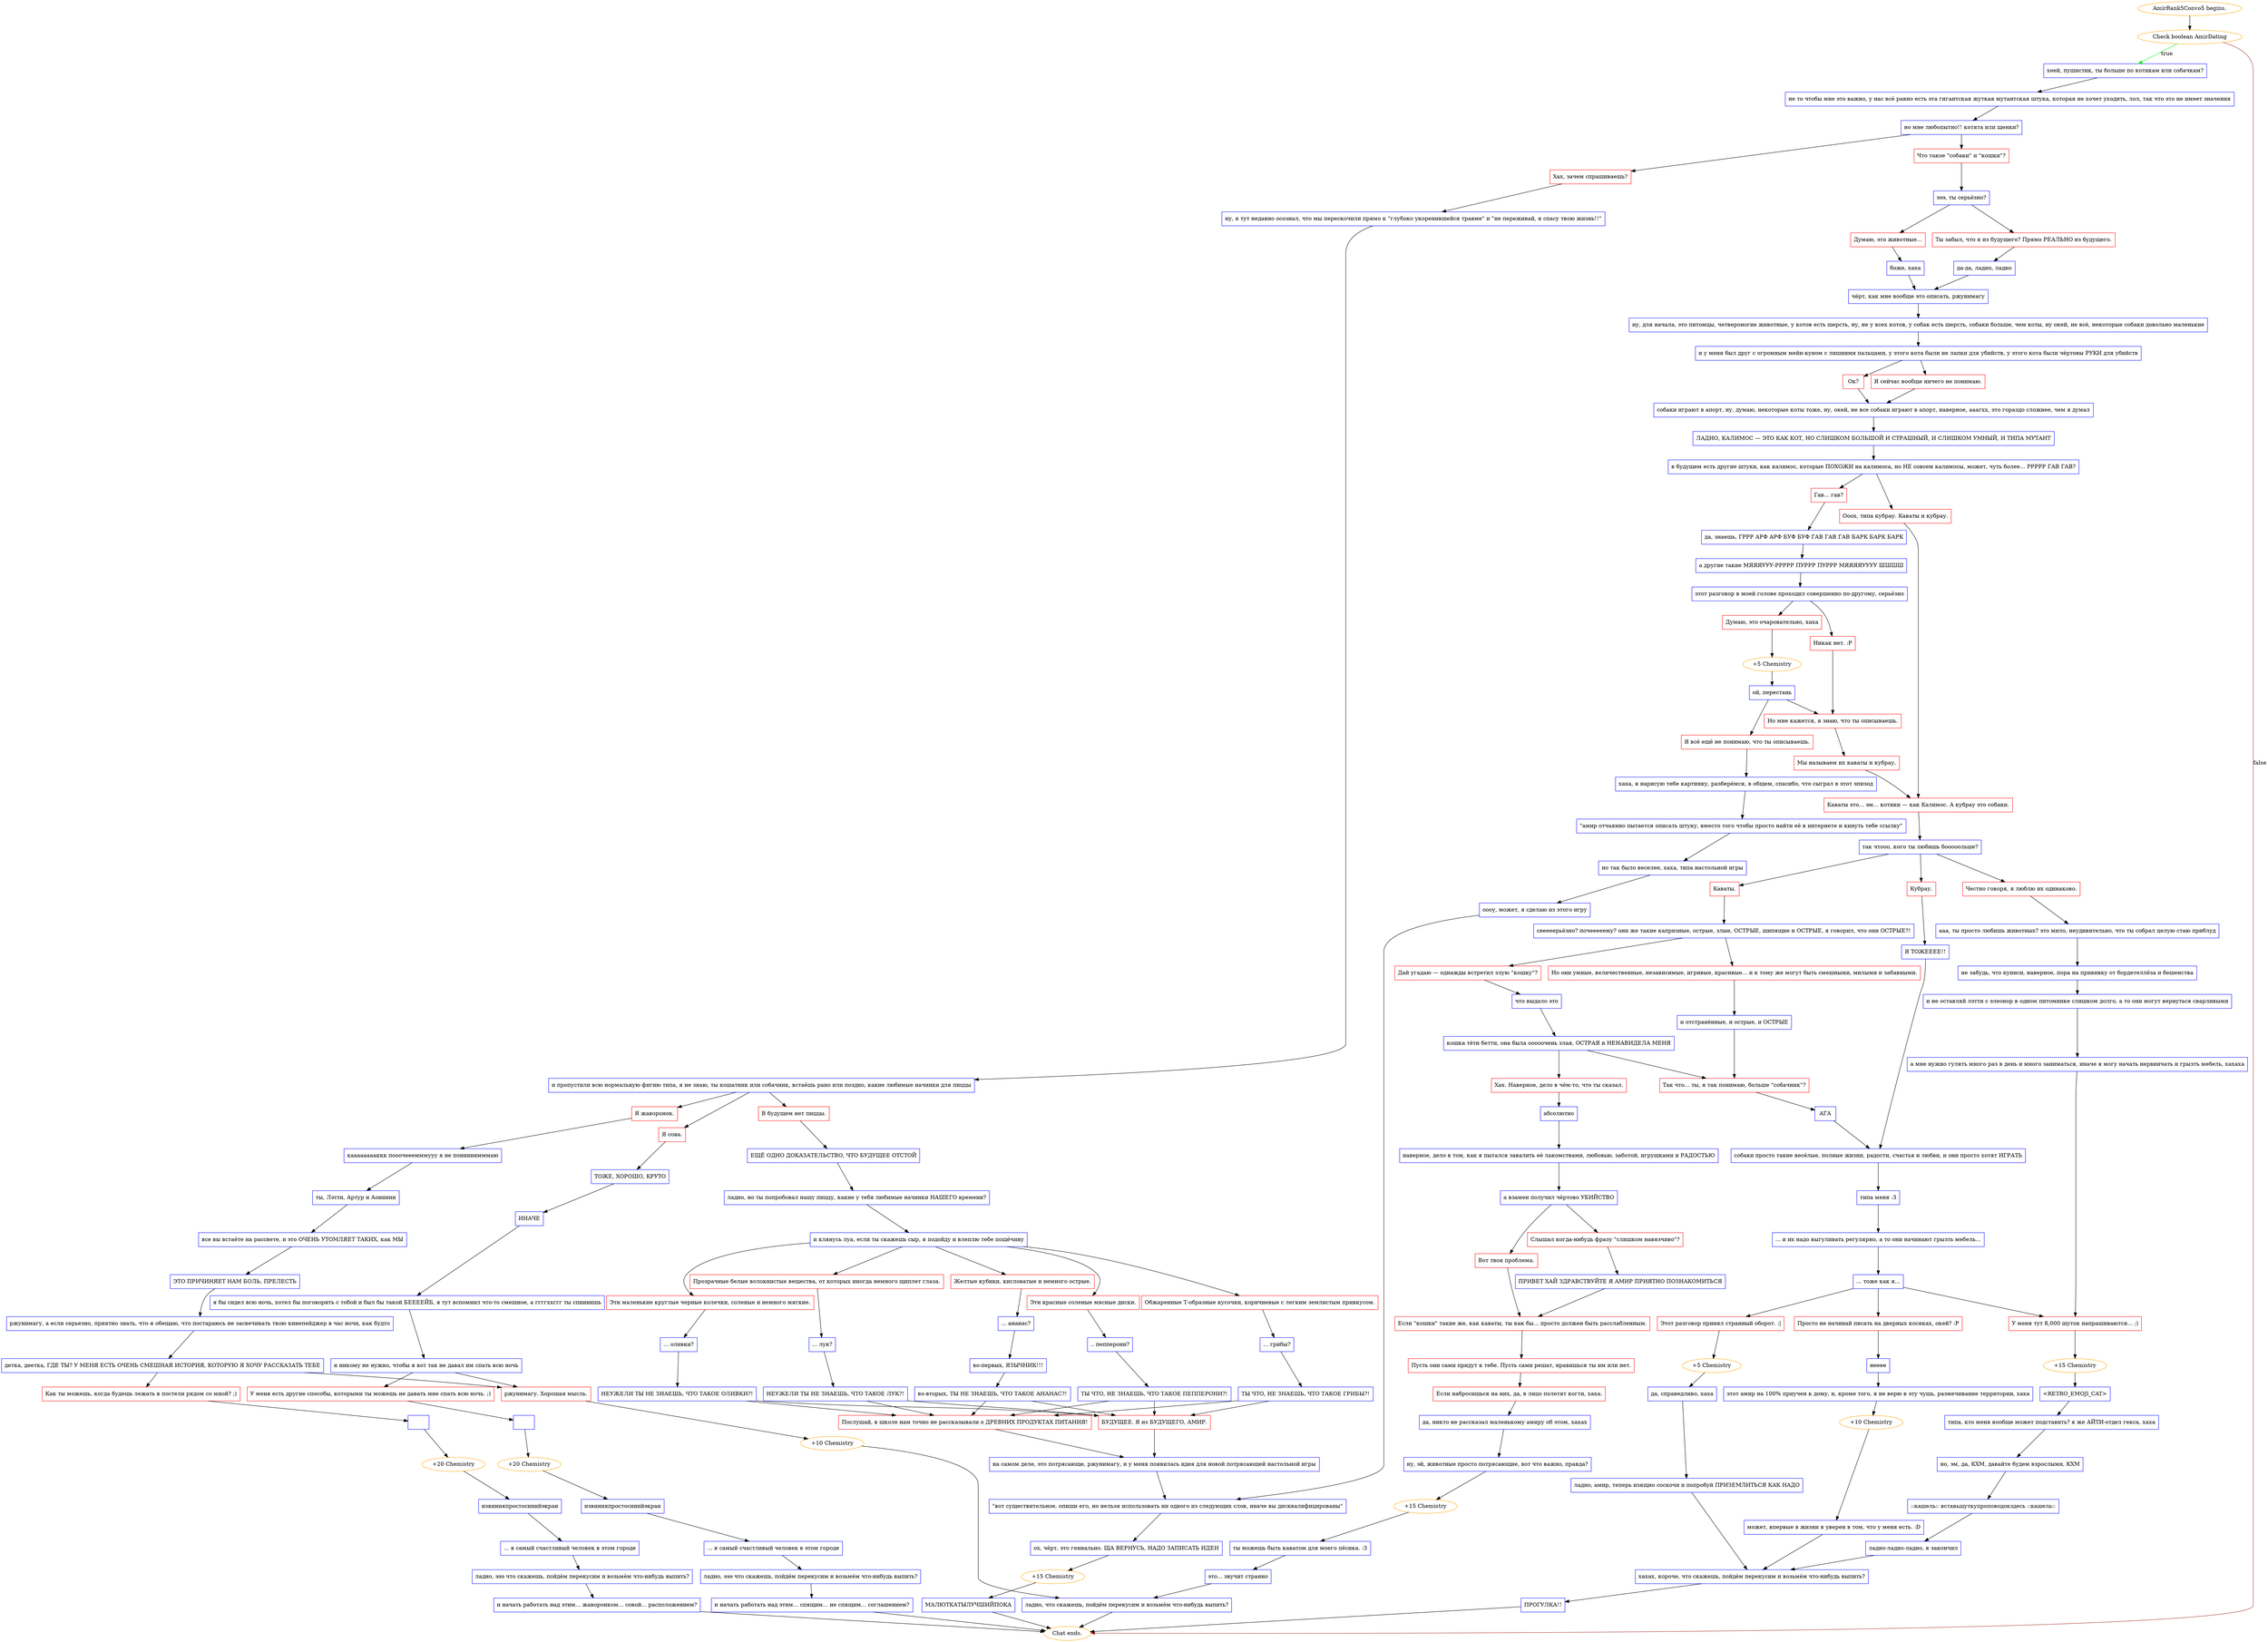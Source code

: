 digraph {
	"AmirRank5Convo5 begins." [color=orange];
		"AmirRank5Convo5 begins." -> j3879414663;
	j3879414663 [label="Check boolean AmirDating",color=orange];
		j3879414663 -> j1574863292 [label=true,color=green];
		j3879414663 -> "Chat ends." [label=false,color=brown];
	j1574863292 [label="хеей, пушистик, ты больше по котикам или собачкам?",shape=box,color=blue];
		j1574863292 -> j2767915112;
	"Chat ends." [color=orange];
	j2767915112 [label="не то чтобы мне это важно, у нас всё равно есть эта гигантская жуткая мутантская штука, которая не хочет уходить, лол, так что это не имеет значения",shape=box,color=blue];
		j2767915112 -> j2824320944;
	j2824320944 [label="но мне любопытно!! котята или щенки?",shape=box,color=blue];
		j2824320944 -> j2138045213;
		j2824320944 -> j181531810;
	j2138045213 [label="Что такое \"собаки\" и \"кошки\"?",shape=box,color=red];
		j2138045213 -> j43285075;
	j181531810 [label="Хах, зачем спрашиваешь?",shape=box,color=red];
		j181531810 -> j307931490;
	j43285075 [label="эээ, ты серьёзно?",shape=box,color=blue];
		j43285075 -> j41878608;
		j43285075 -> j1844867907;
	j307931490 [label="ну, я тут недавно осознал, что мы перескочили прямо к \"глубоко укоренившейся травме\" и \"не переживай, я спасу твою жизнь!!\"",shape=box,color=blue];
		j307931490 -> j323758469;
	j41878608 [label="Ты забыл, что я из будущего? Прямо РЕАЛЬНО из будущего.",shape=box,color=red];
		j41878608 -> j3308605867;
	j1844867907 [label="Думаю, это животные...",shape=box,color=red];
		j1844867907 -> j3723363615;
	j323758469 [label="и пропустили всю нормальную фигню типа, я не знаю, ты кошатник или собачник, встаёшь рано или поздно, какие любимые начинки для пиццы",shape=box,color=blue];
		j323758469 -> j3728830296;
		j323758469 -> j2003404426;
		j323758469 -> j1902574565;
	j3308605867 [label="да-да, ладно, ладно",shape=box,color=blue];
		j3308605867 -> j3536823791;
	j3723363615 [label="боже, хаха",shape=box,color=blue];
		j3723363615 -> j3536823791;
	j3728830296 [label="Я жаворонок.",shape=box,color=red];
		j3728830296 -> j778574026;
	j2003404426 [label="Я сова.",shape=box,color=red];
		j2003404426 -> j970794715;
	j1902574565 [label="В будущем нет пиццы.",shape=box,color=red];
		j1902574565 -> j2125842862;
	j3536823791 [label="чёрт, как мне вообще это описать, ржунимагу",shape=box,color=blue];
		j3536823791 -> j2862538687;
	j778574026 [label="кааааааааккк пооочееемммууу я не пониииимммаю",shape=box,color=blue];
		j778574026 -> j3191169894;
	j970794715 [label="ТОЖЕ, ХОРОШО, КРУТО",shape=box,color=blue];
		j970794715 -> j1102410447;
	j2125842862 [label="ЕЩЁ ОДНО ДОКАЗАТЕЛЬСТВО, ЧТО БУДУЩЕЕ ОТСТОЙ",shape=box,color=blue];
		j2125842862 -> j3709031658;
	j2862538687 [label="ну, для начала, это питомцы, четвероногие животные, у котов есть шерсть, ну, не у всех котов, у собак есть шерсть, собаки больше, чем коты, ну окей, не всё, некоторые собаки довольно маленькие",shape=box,color=blue];
		j2862538687 -> j1646705161;
	j3191169894 [label="ты, Лэтти, Артур и Аоиииии",shape=box,color=blue];
		j3191169894 -> j2208783721;
	j1102410447 [label="ИНАЧЕ",shape=box,color=blue];
		j1102410447 -> j1445338020;
	j3709031658 [label="ладно, но ты попробовал нашу пиццу, какие у тебя любимые начинки НАШЕГО времени?",shape=box,color=blue];
		j3709031658 -> j38044648;
	j1646705161 [label="и у меня был друг с огромным мейн-куном с лишними пальцами, у этого кота были не лапки для убийств, у этого кота были чёртовы РУКИ для убийств",shape=box,color=blue];
		j1646705161 -> j1931860443;
		j1646705161 -> j3159553666;
	j2208783721 [label="все вы встаёте на рассвете, и это ОЧЕНЬ УТОМЛЯЕТ ТАКИХ, как МЫ",shape=box,color=blue];
		j2208783721 -> j669071077;
	j1445338020 [label="я бы сидел всю ночь, хотел бы поговорить с тобой и был бы такой БЕЕЕЕЙБ, я тут вспомнил что-то смешное, а ггггххггг ты спиииишь",shape=box,color=blue];
		j1445338020 -> j2152482999;
	j38044648 [label="и клянусь луа, если ты скажешь сыр, я подойду и влеплю тебе пощёчину",shape=box,color=blue];
		j38044648 -> j1394728200;
		j38044648 -> j1851988564;
		j38044648 -> j3954869885;
		j38044648 -> j1171817159;
		j38044648 -> j1015486730;
	j1931860443 [label="Я сейчас вообще ничего не понимаю.",shape=box,color=red];
		j1931860443 -> j184595914;
	j3159553666 [label="Ок?",shape=box,color=red];
		j3159553666 -> j184595914;
	j669071077 [label="ЭТО ПРИЧИНЯЕТ НАМ БОЛЬ, ПРЕЛЕСТЬ",shape=box,color=blue];
		j669071077 -> j2787721018;
	j2152482999 [label="и никому не нужно, чтобы я вот так не давал им спать всю ночь",shape=box,color=blue];
		j2152482999 -> j2131868187;
		j2152482999 -> j2814460039;
	j1394728200 [label="Эти красные соленые мясные диски.",shape=box,color=red];
		j1394728200 -> j626261684;
	j1851988564 [label="Эти маленькие круглые черные колечки, соленые и немного мягкие.",shape=box,color=red];
		j1851988564 -> j1590422339;
	j3954869885 [label="Обжаренные Т-образные кусочки, коричневые с легким землистым привкусом.",shape=box,color=red];
		j3954869885 -> j3339435990;
	j1171817159 [label="Прозрачные белые волокнистые вещества, от которых иногда немного щиплет глаза.",shape=box,color=red];
		j1171817159 -> j1501678970;
	j1015486730 [label="Желтые кубики, кисловатые и немного острые.",shape=box,color=red];
		j1015486730 -> j4068951198;
	j184595914 [label="собаки играют в апорт, ну, думаю, некоторые коты тоже, ну, окей, не все собаки играют в апорт, наверное, ааагхх, это гораздо сложнее, чем я думал",shape=box,color=blue];
		j184595914 -> j2223816823;
	j2787721018 [label="ржунимагу, а если серьезно, приятно знать, что я обещаю, что постараюсь не засвечивать твою кинепейджер в час ночи, как будто",shape=box,color=blue];
		j2787721018 -> j3797537983;
	j2131868187 [label="У меня есть другие способы, которыми ты можешь не давать мне спать всю ночь. ;)",shape=box,color=red];
		j2131868187 -> j102078617;
	j2814460039 [label="ржунимагу. Хорошая мысль.",shape=box,color=red];
		j2814460039 -> j1987790126;
	j626261684 [label=".. пепперони?",shape=box,color=blue];
		j626261684 -> j1831018636;
	j1590422339 [label="... оливки?",shape=box,color=blue];
		j1590422339 -> j3294590660;
	j3339435990 [label="... грибы?",shape=box,color=blue];
		j3339435990 -> j991250014;
	j1501678970 [label="... лук?",shape=box,color=blue];
		j1501678970 -> j3556776846;
	j4068951198 [label="... ананас?",shape=box,color=blue];
		j4068951198 -> j1454422401;
	j2223816823 [label="ЛАДНО, КАЛИМОС — ЭТО КАК КОТ, НО СЛИШКОМ БОЛЬШОЙ И СТРАШНЫЙ, И СЛИШКОМ УМНЫЙ, И ТИПА МУТАНТ",shape=box,color=blue];
		j2223816823 -> j2367464049;
	j3797537983 [label="детка, деетка, ГДЕ ТЫ? У МЕНЯ ЕСТЬ ОЧЕНЬ СМЕШНАЯ ИСТОРИЯ, КОТОРУЮ Я ХОЧУ РАССКАЗАТЬ ТЕБЕ",shape=box,color=blue];
		j3797537983 -> j2338821259;
		j3797537983 -> j2814460039;
	j102078617 [label="  ",shape=box,color=blue];
		j102078617 -> j2610913611;
	j1987790126 [label="+10 Chemistry",color=orange];
		j1987790126 -> j46071691;
	j1831018636 [label="ТЫ ЧТО, НЕ ЗНАЕШЬ, ЧТО ТАКОЕ ПЕППЕРОНИ?!",shape=box,color=blue];
		j1831018636 -> j2590434962;
		j1831018636 -> j1832053599;
	j3294590660 [label="НЕУЖЕЛИ ТЫ НЕ ЗНАЕШЬ, ЧТО ТАКОЕ ОЛИВКИ?!",shape=box,color=blue];
		j3294590660 -> j2590434962;
		j3294590660 -> j1832053599;
	j991250014 [label="ТЫ ЧТО, НЕ ЗНАЕШЬ, ЧТО ТАКОЕ ГРИБЫ?!",shape=box,color=blue];
		j991250014 -> j2590434962;
		j991250014 -> j1832053599;
	j3556776846 [label="НЕУЖЕЛИ ТЫ НЕ ЗНАЕШЬ, ЧТО ТАКОЕ ЛУК?!",shape=box,color=blue];
		j3556776846 -> j2590434962;
		j3556776846 -> j1832053599;
	j1454422401 [label="во-первых, ЯЗЫЧНИК!!!",shape=box,color=blue];
		j1454422401 -> j208145376;
	j2367464049 [label="в будущем есть другие штуки, как калимос, которые ПОХОЖИ на калимоса, но НЕ совсем калимосы, может, чуть более... РРРРР ГАВ ГАВ?",shape=box,color=blue];
		j2367464049 -> j2693947144;
		j2367464049 -> j920842285;
	j2338821259 [label="Как ты можешь, когда будешь лежать в постели рядом со мной? ;)",shape=box,color=red];
		j2338821259 -> j2798809222;
	j2610913611 [label="+20 Chemistry",color=orange];
		j2610913611 -> j1165805097;
	j46071691 [label="ладно, что скажешь, пойдём перекусим и возьмём что-нибудь выпить?",shape=box,color=blue];
		j46071691 -> "Chat ends.";
	j2590434962 [label="БУДУЩЕЕ. Я из БУДУЩЕГО, АМИР.",shape=box,color=red];
		j2590434962 -> j3485564300;
	j1832053599 [label="Послушай, в школе нам точно не рассказывали о ДРЕВНИХ ПРОДУКТАХ ПИТАНИЯ!",shape=box,color=red];
		j1832053599 -> j3485564300;
	j208145376 [label="во-вторых, ТЫ НЕ ЗНАЕШЬ, ЧТО ТАКОЕ АНАНАС?!",shape=box,color=blue];
		j208145376 -> j2590434962;
		j208145376 -> j1832053599;
	j2693947144 [label="Ооох, типа кубрау. Каваты и кубрау.",shape=box,color=red];
		j2693947144 -> j229959412;
	j920842285 [label="Гав... гав?",shape=box,color=red];
		j920842285 -> j1875454120;
	j2798809222 [label="  ",shape=box,color=blue];
		j2798809222 -> j3333055488;
	j1165805097 [label="извинияпростосинийэкран",shape=box,color=blue];
		j1165805097 -> j1451562922;
	j3485564300 [label="на самом деле, это потрясающе, ржунимагу, и у меня появилась идея для новой потрясающей настольной игры",shape=box,color=blue];
		j3485564300 -> j550824270;
	j229959412 [label="Каваты это... эм... котики — как Калимос. А кубрау это собаки.",shape=box,color=red];
		j229959412 -> j1427413751;
	j1875454120 [label="да, знаешь, ГРРР АРФ АРФ БУФ БУФ ГАВ ГАВ ГАВ БАРК БАРК БАРК",shape=box,color=blue];
		j1875454120 -> j27101190;
	j3333055488 [label="+20 Chemistry",color=orange];
		j3333055488 -> j3924762654;
	j1451562922 [label="... я самый счастливый человек в этом городе",shape=box,color=blue];
		j1451562922 -> j1362788043;
	j550824270 [label="\"вот существительное, опиши его, но нельзя использовать ни одного из следующих слов, иначе вы дисквалифицированы\"",shape=box,color=blue];
		j550824270 -> j2381165454;
	j1427413751 [label="так чтооо, кого ты любишь бооооольше?",shape=box,color=blue];
		j1427413751 -> j4033859391;
		j1427413751 -> j2644130214;
		j1427413751 -> j2873160457;
	j27101190 [label="а другие такие МЯЯЯУУУ-РРРРР ПУРРР ПУРРР МЯЯЯЯУУУУ ШШШШ",shape=box,color=blue];
		j27101190 -> j3064034498;
	j3924762654 [label="извинияпростосинийэкран",shape=box,color=blue];
		j3924762654 -> j106840659;
	j1362788043 [label="ладно, эээ что скажешь, пойдём перекусим и возьмём что-нибудь выпить?",shape=box,color=blue];
		j1362788043 -> j594701221;
	j2381165454 [label="ох, чёрт, это гениально. ЩА ВЕРНУСЬ, НАДО ЗАПИСАТЬ ИДЕИ",shape=box,color=blue];
		j2381165454 -> j3440632787;
	j4033859391 [label="Каваты.",shape=box,color=red];
		j4033859391 -> j3940986998;
	j2644130214 [label="Кубрау.",shape=box,color=red];
		j2644130214 -> j3676184993;
	j2873160457 [label="Честно говоря, я люблю их одинаково.",shape=box,color=red];
		j2873160457 -> j787232458;
	j3064034498 [label="этот разговор в моей голове проходил совершенно по-другому, серьёзно",shape=box,color=blue];
		j3064034498 -> j4204172427;
		j3064034498 -> j1878567303;
	j106840659 [label="... я самый счастливый человек в этом городе",shape=box,color=blue];
		j106840659 -> j2623311657;
	j594701221 [label="и начать работать над этим... спящим... не спящим... соглашением?",shape=box,color=blue];
		j594701221 -> "Chat ends.";
	j3440632787 [label="+15 Chemistry",color=orange];
		j3440632787 -> j15683871;
	j3940986998 [label="сееееерьёзно? почееееему? они же такие капризные, острые, злые, ОСТРЫЕ, шипящие и ОСТРЫЕ, я говорил, что они ОСТРЫЕ?!",shape=box,color=blue];
		j3940986998 -> j1698924496;
		j3940986998 -> j2220465259;
	j3676184993 [label="Я ТОЖЕЕЕЕ!!",shape=box,color=blue];
		j3676184993 -> j416239524;
	j787232458 [label="ааа, ты просто любишь животных? это мило, неудивительно, что ты собрал целую стаю приблуд",shape=box,color=blue];
		j787232458 -> j2679136171;
	j4204172427 [label="Никак нет. :P",shape=box,color=red];
		j4204172427 -> j1162890413;
	j1878567303 [label="Думаю, это очаровательно, хаха",shape=box,color=red];
		j1878567303 -> j3342057658;
	j2623311657 [label="ладно, эээ что скажешь, пойдём перекусим и возьмём что-нибудь выпить?",shape=box,color=blue];
		j2623311657 -> j3729081449;
	j15683871 [label="МАЛЮТКАТЫЛУЧШИЙПОКА",shape=box,color=blue];
		j15683871 -> "Chat ends.";
	j1698924496 [label="Дай угадаю — однажды встретил злую \"кошку\"?",shape=box,color=red];
		j1698924496 -> j925203015;
	j2220465259 [label="Но они умные, величественные, независимые, игривые, красивые... и к тому же могут быть смешными, милыми и забавными.",shape=box,color=red];
		j2220465259 -> j1072875485;
	j416239524 [label="собаки просто такие весёлые, полные жизни, радости, счастья и любви, и они просто хотят ИГРАТЬ",shape=box,color=blue];
		j416239524 -> j154200773;
	j2679136171 [label="не забудь, что куинси, наверное, пора на прививку от бордетеллёза и бешенства",shape=box,color=blue];
		j2679136171 -> j254436850;
	j1162890413 [label="Но мне кажется, я знаю, что ты описываешь.",shape=box,color=red];
		j1162890413 -> j4029803401;
	j3342057658 [label="+5 Chemistry",color=orange];
		j3342057658 -> j2758552598;
	j3729081449 [label="и начать работать над этим... жаворонком... совой... расположением?",shape=box,color=blue];
		j3729081449 -> "Chat ends.";
	j925203015 [label="что выдало это",shape=box,color=blue];
		j925203015 -> j3544606303;
	j1072875485 [label="и отстранённые, и острые, и ОСТРЫЕ",shape=box,color=blue];
		j1072875485 -> j64907798;
	j154200773 [label="типа меня :3",shape=box,color=blue];
		j154200773 -> j4196650374;
	j254436850 [label="и не оставляй лэтти с элеонор в одном питомнике слишком долго, а то они могут вернуться сварливыми",shape=box,color=blue];
		j254436850 -> j4239894687;
	j4029803401 [label="Мы называем их каваты и кубрау.",shape=box,color=red];
		j4029803401 -> j229959412;
	j2758552598 [label="ой, перестань",shape=box,color=blue];
		j2758552598 -> j1162890413;
		j2758552598 -> j1307678319;
	j3544606303 [label="кошка тёти бетти, она была ооооочень злая, ОСТРАЯ и НЕНАВИДЕЛА МЕНЯ",shape=box,color=blue];
		j3544606303 -> j217301895;
		j3544606303 -> j64907798;
	j64907798 [label="Так что... ты, я так понимаю, больше \"собачник\"?",shape=box,color=red];
		j64907798 -> j3565625482;
	j4196650374 [label="... и их надо выгуливать регулярно, а то они начинают грызть мебель...",shape=box,color=blue];
		j4196650374 -> j3099438185;
	j4239894687 [label="а мне нужно гулять много раз в день и много заниматься, иначе я могу начать нервничать и грызть мебель, хахаха",shape=box,color=blue];
		j4239894687 -> j2761778201;
	j1307678319 [label="Я всё ещё не понимаю, что ты описываешь.",shape=box,color=red];
		j1307678319 -> j997565233;
	j217301895 [label="Хах. Наверное, дело в чём-то, что ты сказал.",shape=box,color=red];
		j217301895 -> j3462116397;
	j3565625482 [label="АГА",shape=box,color=blue];
		j3565625482 -> j416239524;
	j3099438185 [label="... тоже как я...",shape=box,color=blue];
		j3099438185 -> j1424028499;
		j3099438185 -> j560518870;
		j3099438185 -> j2761778201;
	j2761778201 [label="У меня тут 8,000 шуток напрашиваются... ;)",shape=box,color=red];
		j2761778201 -> j2786686684;
	j997565233 [label="хаха, я нарисую тебе картинку, разберёмся, в общем, спасибо, что сыграл в этот эпизод",shape=box,color=blue];
		j997565233 -> j2214748935;
	j3462116397 [label="абсолютно",shape=box,color=blue];
		j3462116397 -> j28102473;
	j1424028499 [label="Этот разговор принял странный оборот. :|",shape=box,color=red];
		j1424028499 -> j1049648515;
	j560518870 [label="Просто не начинай писать на дверных косяках, окей? :P",shape=box,color=red];
		j560518870 -> j3698498583;
	j2786686684 [label="+15 Chemistry",color=orange];
		j2786686684 -> j4198216208;
	j2214748935 [label="\"амир отчаянно пытается описать штуку, вместо того чтобы просто найти её в интернете и кинуть тебе ссылку\"",shape=box,color=blue];
		j2214748935 -> j647261544;
	j28102473 [label="наверное, дело в том, как я пытался завалить её лакомствами, любовью, заботой, игрушками и РАДОСТЬЮ",shape=box,color=blue];
		j28102473 -> j1212216627;
	j1049648515 [label="+5 Chemistry",color=orange];
		j1049648515 -> j2852496359;
	j3698498583 [label="нееее",shape=box,color=blue];
		j3698498583 -> j402551086;
	j4198216208 [label="<RETRO_EMOJI_CAT>",shape=box,color=blue];
		j4198216208 -> j849636194;
	j647261544 [label="но так было веселее, хаха, типа настольной игры",shape=box,color=blue];
		j647261544 -> j2779751560;
	j1212216627 [label="а взамен получил чёртово УБИЙСТВО",shape=box,color=blue];
		j1212216627 -> j752357171;
		j1212216627 -> j1052446999;
	j2852496359 [label="да, справедливо, хаха",shape=box,color=blue];
		j2852496359 -> j308505048;
	j402551086 [label="этот амир на 100% приучен к дому, и, кроме того, я не верю в эту чушь, размечивание территории, хаха",shape=box,color=blue];
		j402551086 -> j3304788192;
	j849636194 [label="типа, кто меня вообще может подставить? я же АЙТИ-отдел гекса, хаха",shape=box,color=blue];
		j849636194 -> j1064084498;
	j2779751560 [label="оооу, может, я сделаю из этого игру",shape=box,color=blue];
		j2779751560 -> j550824270;
	j752357171 [label="Слышал когда-нибудь фразу \"слишком навязчиво\"?",shape=box,color=red];
		j752357171 -> j2769324737;
	j1052446999 [label="Вот твоя проблема.",shape=box,color=red];
		j1052446999 -> j3301717009;
	j308505048 [label="ладно, амир, теперь изящно соскочи и попробуй ПРИЗЕМЛИТЬСЯ КАК НАДО",shape=box,color=blue];
		j308505048 -> j1410902099;
	j3304788192 [label="+10 Chemistry",color=orange];
		j3304788192 -> j199113431;
	j1064084498 [label="но, эм, да, КХМ, давайте будем взрослыми, КХМ",shape=box,color=blue];
		j1064084498 -> j1610097681;
	j2769324737 [label="ПРИВЕТ ХАЙ ЗДРАВСТВУЙТЕ Я АМИР ПРИЯТНО ПОЗНАКОМИТЬСЯ",shape=box,color=blue];
		j2769324737 -> j3301717009;
	j3301717009 [label="Если \"кошки\" такие же, как каваты, ты как бы... просто должен быть расслабленным.",shape=box,color=red];
		j3301717009 -> j3945173607;
	j1410902099 [label="хахах, короче, что скажешь, пойдём перекусим и возьмём что-нибудь выпить?",shape=box,color=blue];
		j1410902099 -> j1239721390;
	j199113431 [label="может, впервые в жизни я уверен в том, что у меня есть. :D",shape=box,color=blue];
		j199113431 -> j1410902099;
	j1610097681 [label="::кашель:: вставьшуткупроповодокздесь ::кашель::",shape=box,color=blue];
		j1610097681 -> j1840591076;
	j3945173607 [label="Пусть они сами придут к тебе. Пусть сами решат, нравишься ты им или нет.",shape=box,color=red];
		j3945173607 -> j2335330985;
	j1239721390 [label="ПРОГУЛКА!!",shape=box,color=blue];
		j1239721390 -> "Chat ends.";
	j1840591076 [label="ладно-ладно-ладно, я закончил",shape=box,color=blue];
		j1840591076 -> j1410902099;
	j2335330985 [label="Если набросишься на них, да, в лицо полетят когти, хаха.",shape=box,color=red];
		j2335330985 -> j3979189530;
	j3979189530 [label="да, никто не рассказал маленькому амиру об этом, хахах",shape=box,color=blue];
		j3979189530 -> j3888639071;
	j3888639071 [label="ну, эй, животные просто потрясающие, вот что важно, правда?",shape=box,color=blue];
		j3888639071 -> j3432881269;
	j3432881269 [label="+15 Chemistry",color=orange];
		j3432881269 -> j3236387526;
	j3236387526 [label="ты можешь быть каватом для моего пёсика. :3",shape=box,color=blue];
		j3236387526 -> j3878083682;
	j3878083682 [label="это... звучит странно",shape=box,color=blue];
		j3878083682 -> j46071691;
}